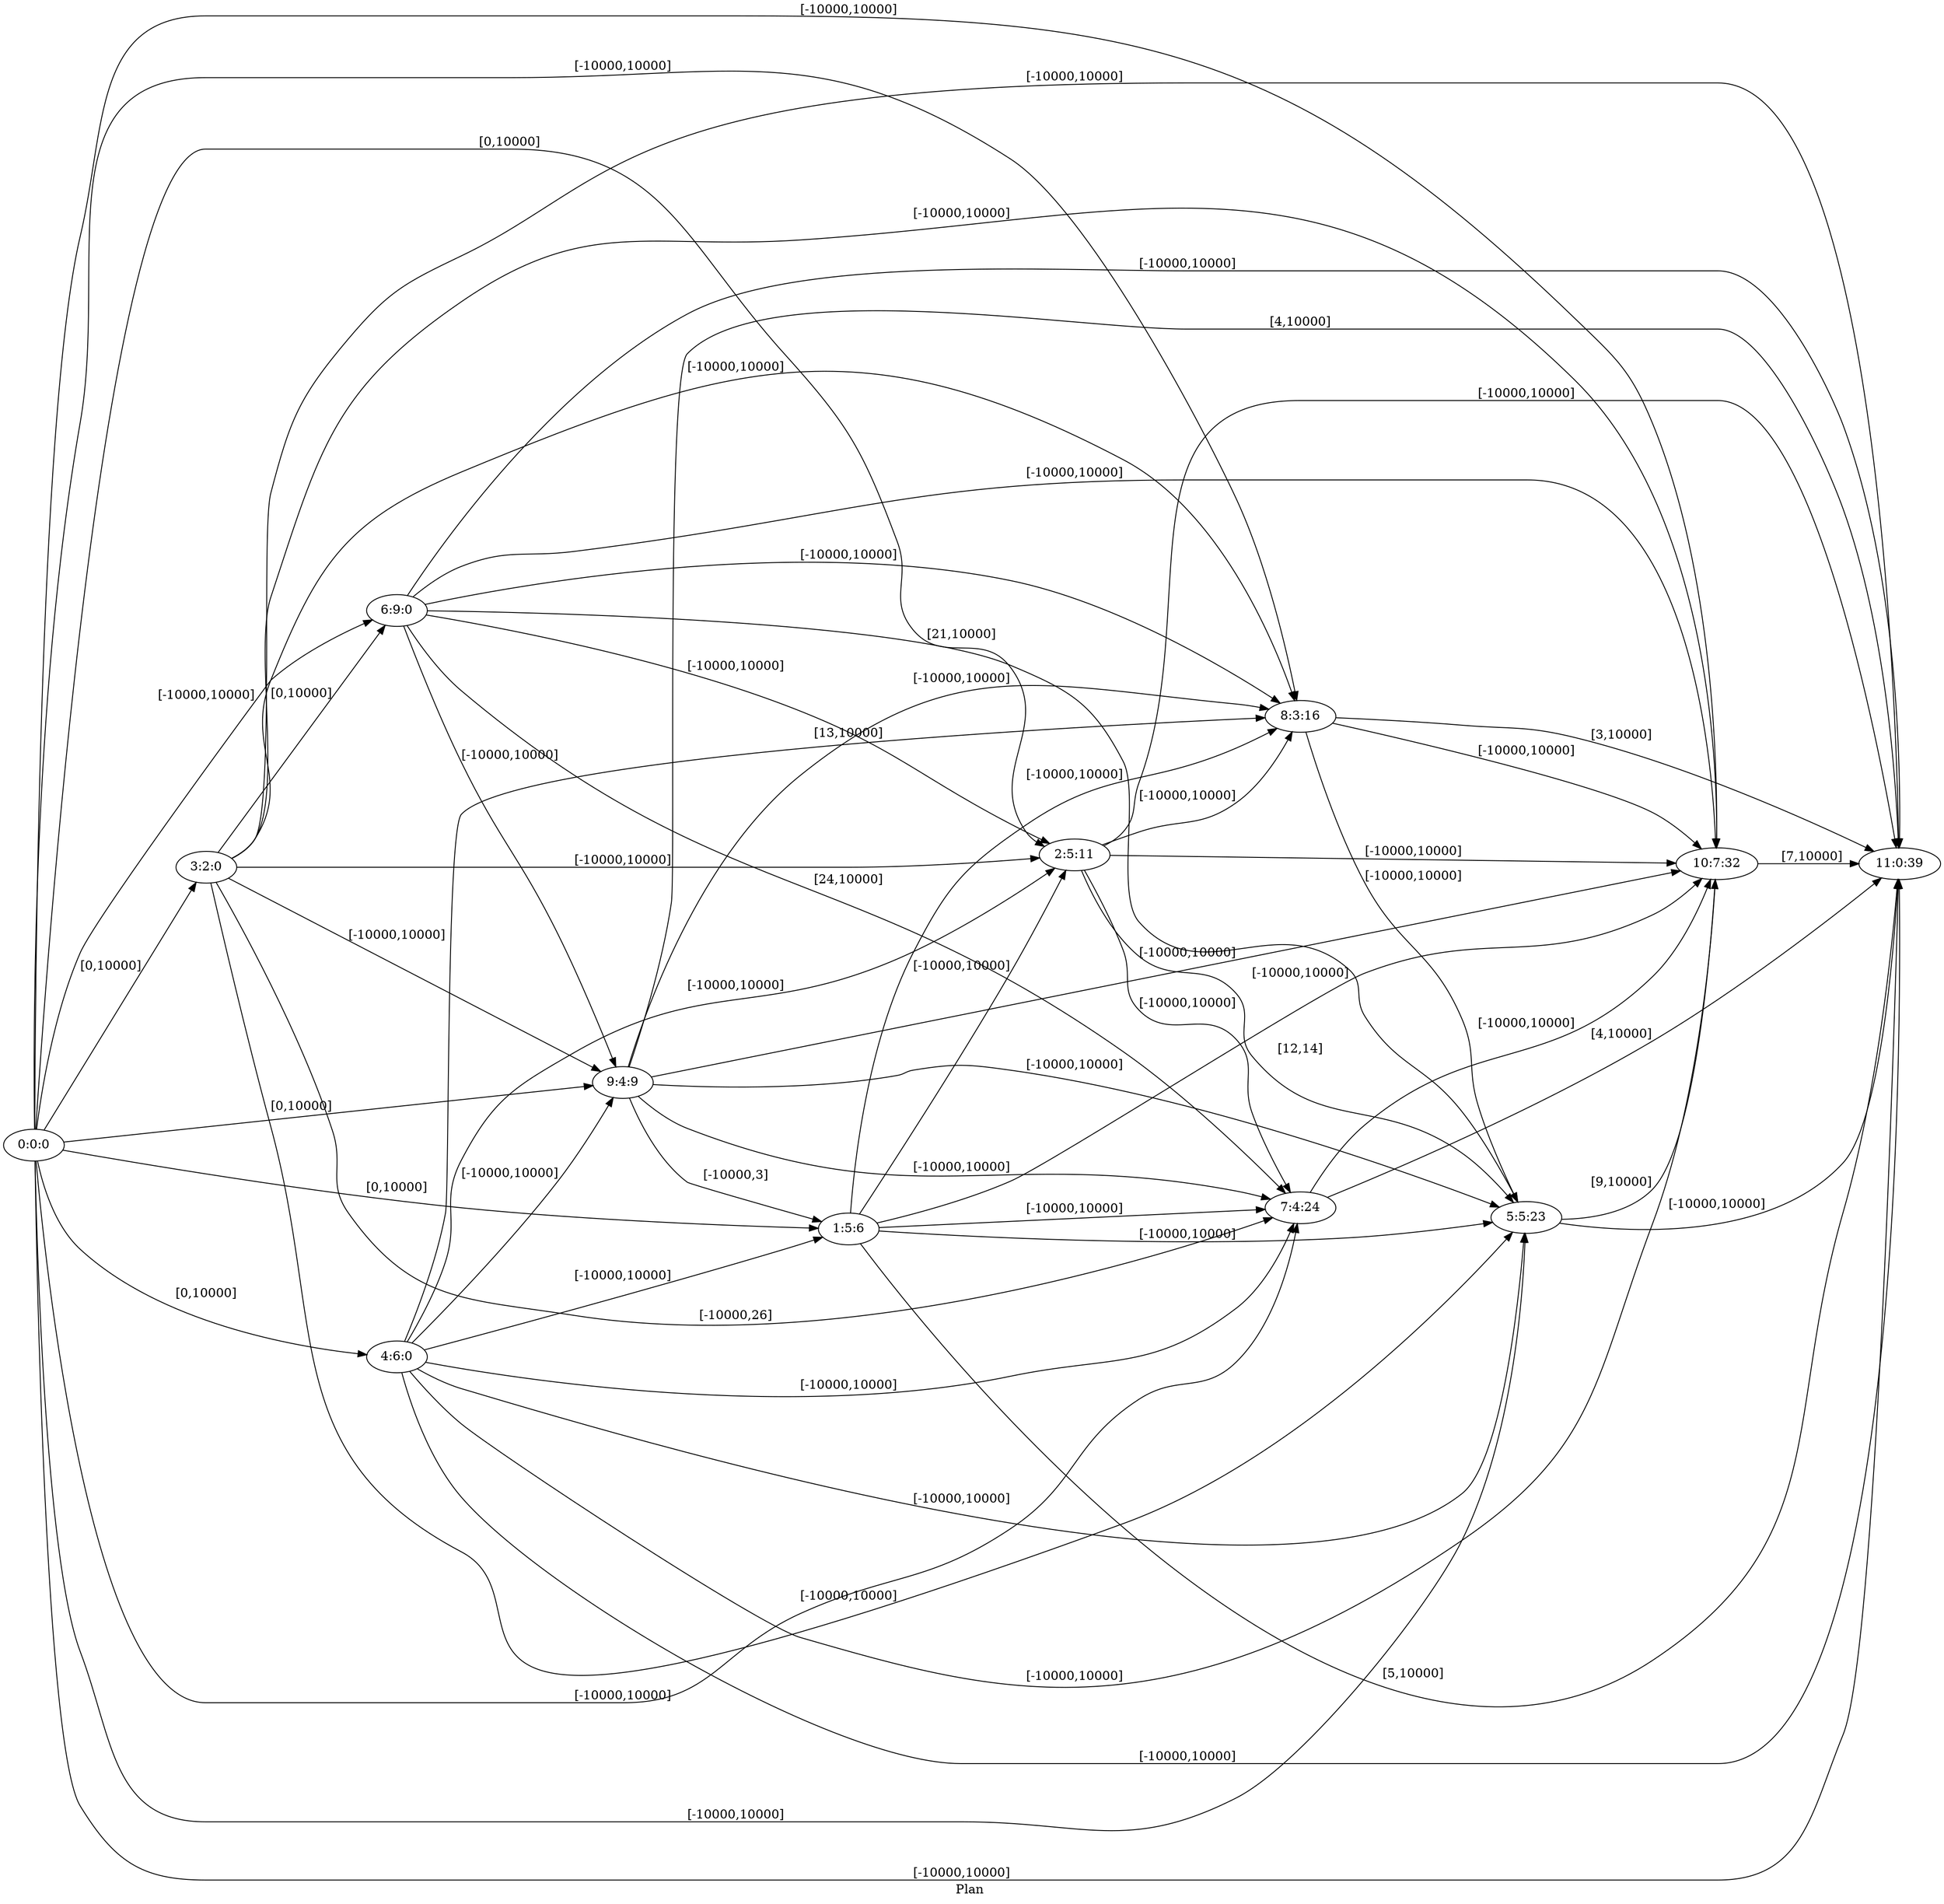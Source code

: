 digraph G {
 rankdir = LR;
 nodesep = .45; 
 size = 30;
label="Plan ";
 fldt = 0.547548;
"0:0:0"->"1:5:6"[ label = "[0,10000]"];
"0:0:0"->"2:5:11"[ label = "[0,10000]"];
"0:0:0"->"3:2:0"[ label = "[0,10000]"];
"0:0:0"->"4:6:0"[ label = "[0,10000]"];
"0:0:0"->"5:5:23"[ label = "[-10000,10000]"];
"0:0:0"->"6:9:0"[ label = "[-10000,10000]"];
"0:0:0"->"7:4:24"[ label = "[-10000,10000]"];
"0:0:0"->"8:3:16"[ label = "[-10000,10000]"];
"0:0:0"->"9:4:9"[ label = "[0,10000]"];
"0:0:0"->"10:7:32"[ label = "[-10000,10000]"];
"0:0:0"->"11:0:39"[ label = "[-10000,10000]"];
"1:5:6"->"2:5:11"[ label = "[-10000,10000]"];
"1:5:6"->"5:5:23"[ label = "[-10000,10000]"];
"1:5:6"->"7:4:24"[ label = "[-10000,10000]"];
"1:5:6"->"8:3:16"[ label = "[-10000,10000]"];
"1:5:6"->"10:7:32"[ label = "[-10000,10000]"];
"1:5:6"->"11:0:39"[ label = "[5,10000]"];
"2:5:11"->"5:5:23"[ label = "[12,14]"];
"2:5:11"->"7:4:24"[ label = "[-10000,10000]"];
"2:5:11"->"8:3:16"[ label = "[-10000,10000]"];
"2:5:11"->"10:7:32"[ label = "[-10000,10000]"];
"2:5:11"->"11:0:39"[ label = "[-10000,10000]"];
"3:2:0"->"2:5:11"[ label = "[-10000,10000]"];
"3:2:0"->"5:5:23"[ label = "[-10000,10000]"];
"3:2:0"->"6:9:0"[ label = "[0,10000]"];
"3:2:0"->"7:4:24"[ label = "[-10000,26]"];
"3:2:0"->"8:3:16"[ label = "[-10000,10000]"];
"3:2:0"->"9:4:9"[ label = "[-10000,10000]"];
"3:2:0"->"10:7:32"[ label = "[-10000,10000]"];
"3:2:0"->"11:0:39"[ label = "[-10000,10000]"];
"4:6:0"->"1:5:6"[ label = "[-10000,10000]"];
"4:6:0"->"2:5:11"[ label = "[-10000,10000]"];
"4:6:0"->"5:5:23"[ label = "[-10000,10000]"];
"4:6:0"->"7:4:24"[ label = "[-10000,10000]"];
"4:6:0"->"8:3:16"[ label = "[13,10000]"];
"4:6:0"->"9:4:9"[ label = "[-10000,10000]"];
"4:6:0"->"10:7:32"[ label = "[-10000,10000]"];
"4:6:0"->"11:0:39"[ label = "[-10000,10000]"];
"5:5:23"->"10:7:32"[ label = "[9,10000]"];
"5:5:23"->"11:0:39"[ label = "[-10000,10000]"];
"6:9:0"->"2:5:11"[ label = "[-10000,10000]"];
"6:9:0"->"5:5:23"[ label = "[21,10000]"];
"6:9:0"->"7:4:24"[ label = "[24,10000]"];
"6:9:0"->"8:3:16"[ label = "[-10000,10000]"];
"6:9:0"->"9:4:9"[ label = "[-10000,10000]"];
"6:9:0"->"10:7:32"[ label = "[-10000,10000]"];
"6:9:0"->"11:0:39"[ label = "[-10000,10000]"];
"7:4:24"->"10:7:32"[ label = "[-10000,10000]"];
"7:4:24"->"11:0:39"[ label = "[4,10000]"];
"8:3:16"->"5:5:23"[ label = "[-10000,10000]"];
"8:3:16"->"10:7:32"[ label = "[-10000,10000]"];
"8:3:16"->"11:0:39"[ label = "[3,10000]"];
"9:4:9"->"1:5:6"[ label = "[-10000,3]"];
"9:4:9"->"5:5:23"[ label = "[-10000,10000]"];
"9:4:9"->"7:4:24"[ label = "[-10000,10000]"];
"9:4:9"->"8:3:16"[ label = "[-10000,10000]"];
"9:4:9"->"10:7:32"[ label = "[-10000,10000]"];
"9:4:9"->"11:0:39"[ label = "[4,10000]"];
"10:7:32"->"11:0:39"[ label = "[7,10000]"];
}
